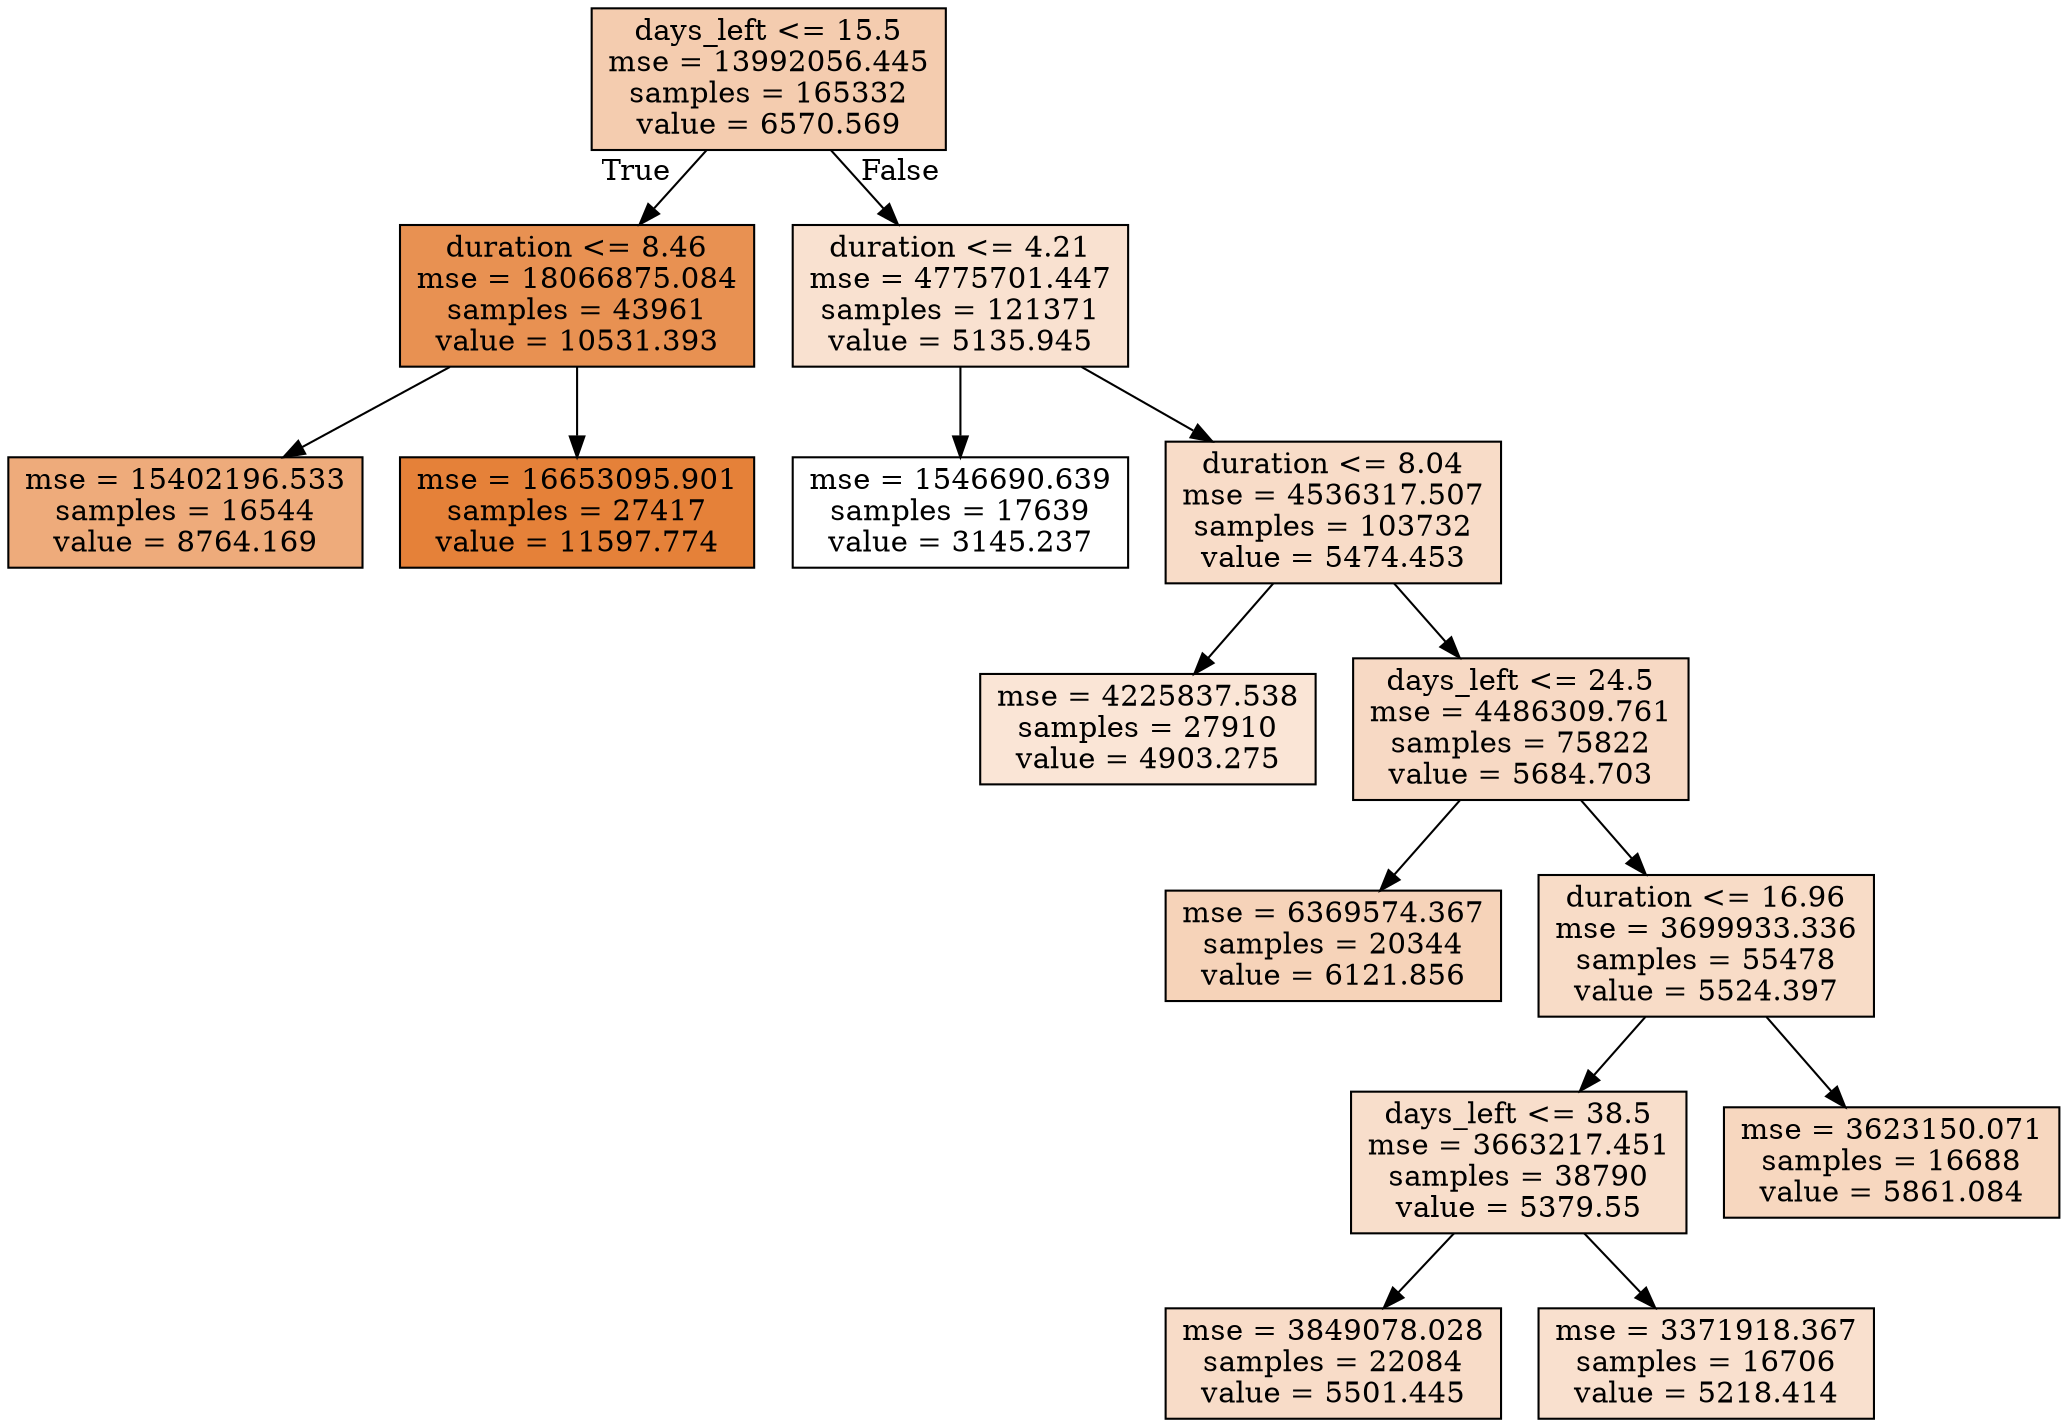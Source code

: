 digraph Tree {
node [shape=box, style="filled", color="black"] ;
0 [label="days_left <= 15.5\nmse = 13992056.445\nsamples = 165332\nvalue = 6570.569", fillcolor="#f4ccaf"] ;
1 [label="duration <= 8.46\nmse = 18066875.084\nsamples = 43961\nvalue = 10531.393", fillcolor="#e89152"] ;
0 -> 1 [labeldistance=2.5, labelangle=45, headlabel="True"] ;
2 [label="mse = 15402196.533\nsamples = 16544\nvalue = 8764.169", fillcolor="#eeab7b"] ;
1 -> 2 ;
3 [label="mse = 16653095.901\nsamples = 27417\nvalue = 11597.774", fillcolor="#e58139"] ;
1 -> 3 ;
4 [label="duration <= 4.21\nmse = 4775701.447\nsamples = 121371\nvalue = 5135.945", fillcolor="#f9e1d0"] ;
0 -> 4 [labeldistance=2.5, labelangle=-45, headlabel="False"] ;
5 [label="mse = 1546690.639\nsamples = 17639\nvalue = 3145.237", fillcolor="#ffffff"] ;
4 -> 5 ;
6 [label="duration <= 8.04\nmse = 4536317.507\nsamples = 103732\nvalue = 5474.453", fillcolor="#f8dcc8"] ;
4 -> 6 ;
7 [label="mse = 4225837.538\nsamples = 27910\nvalue = 4903.275", fillcolor="#fae5d6"] ;
6 -> 7 ;
8 [label="days_left <= 24.5\nmse = 4486309.761\nsamples = 75822\nvalue = 5684.703", fillcolor="#f7d9c4"] ;
6 -> 8 ;
9 [label="mse = 6369574.367\nsamples = 20344\nvalue = 6121.856", fillcolor="#f6d3b9"] ;
8 -> 9 ;
10 [label="duration <= 16.96\nmse = 3699933.336\nsamples = 55478\nvalue = 5524.397", fillcolor="#f8dcc7"] ;
8 -> 10 ;
11 [label="days_left <= 38.5\nmse = 3663217.451\nsamples = 38790\nvalue = 5379.55", fillcolor="#f8decb"] ;
10 -> 11 ;
12 [label="mse = 3849078.028\nsamples = 22084\nvalue = 5501.445", fillcolor="#f8dcc8"] ;
11 -> 12 ;
13 [label="mse = 3371918.367\nsamples = 16706\nvalue = 5218.414", fillcolor="#f9e0ce"] ;
11 -> 13 ;
14 [label="mse = 3623150.071\nsamples = 16688\nvalue = 5861.084", fillcolor="#f7d7bf"] ;
10 -> 14 ;
}